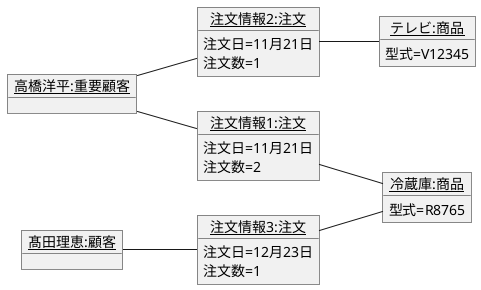 @startuml
left to right direction
object "<u>高橋洋平:重要顧客</u>" as customer1 {

}
object "<u>冷蔵庫:商品</u>" as product1 {
    型式=R8765
}
object "<u>注文情報1:注文</u>" as order1 {
    注文日=11月21日
    注文数=2
}
object "<u>注文情報2:注文" as order2 {
    注文日=11月21日
    注文数=1
}
object "<u>テレビ:商品</u>" as product2 {
    型式=V12345
}

object "<u>髙田理恵:顧客</u>" as customer2 {
    
}
object "<u>注文情報3:注文</u>" as order3 {
    注文日=12月23日
    注文数=1
}

customer1 -- order1
customer1 -- order2
order1 -- product1
order2 -- product2

customer2 -- order3
order3 -- product1


@enduml